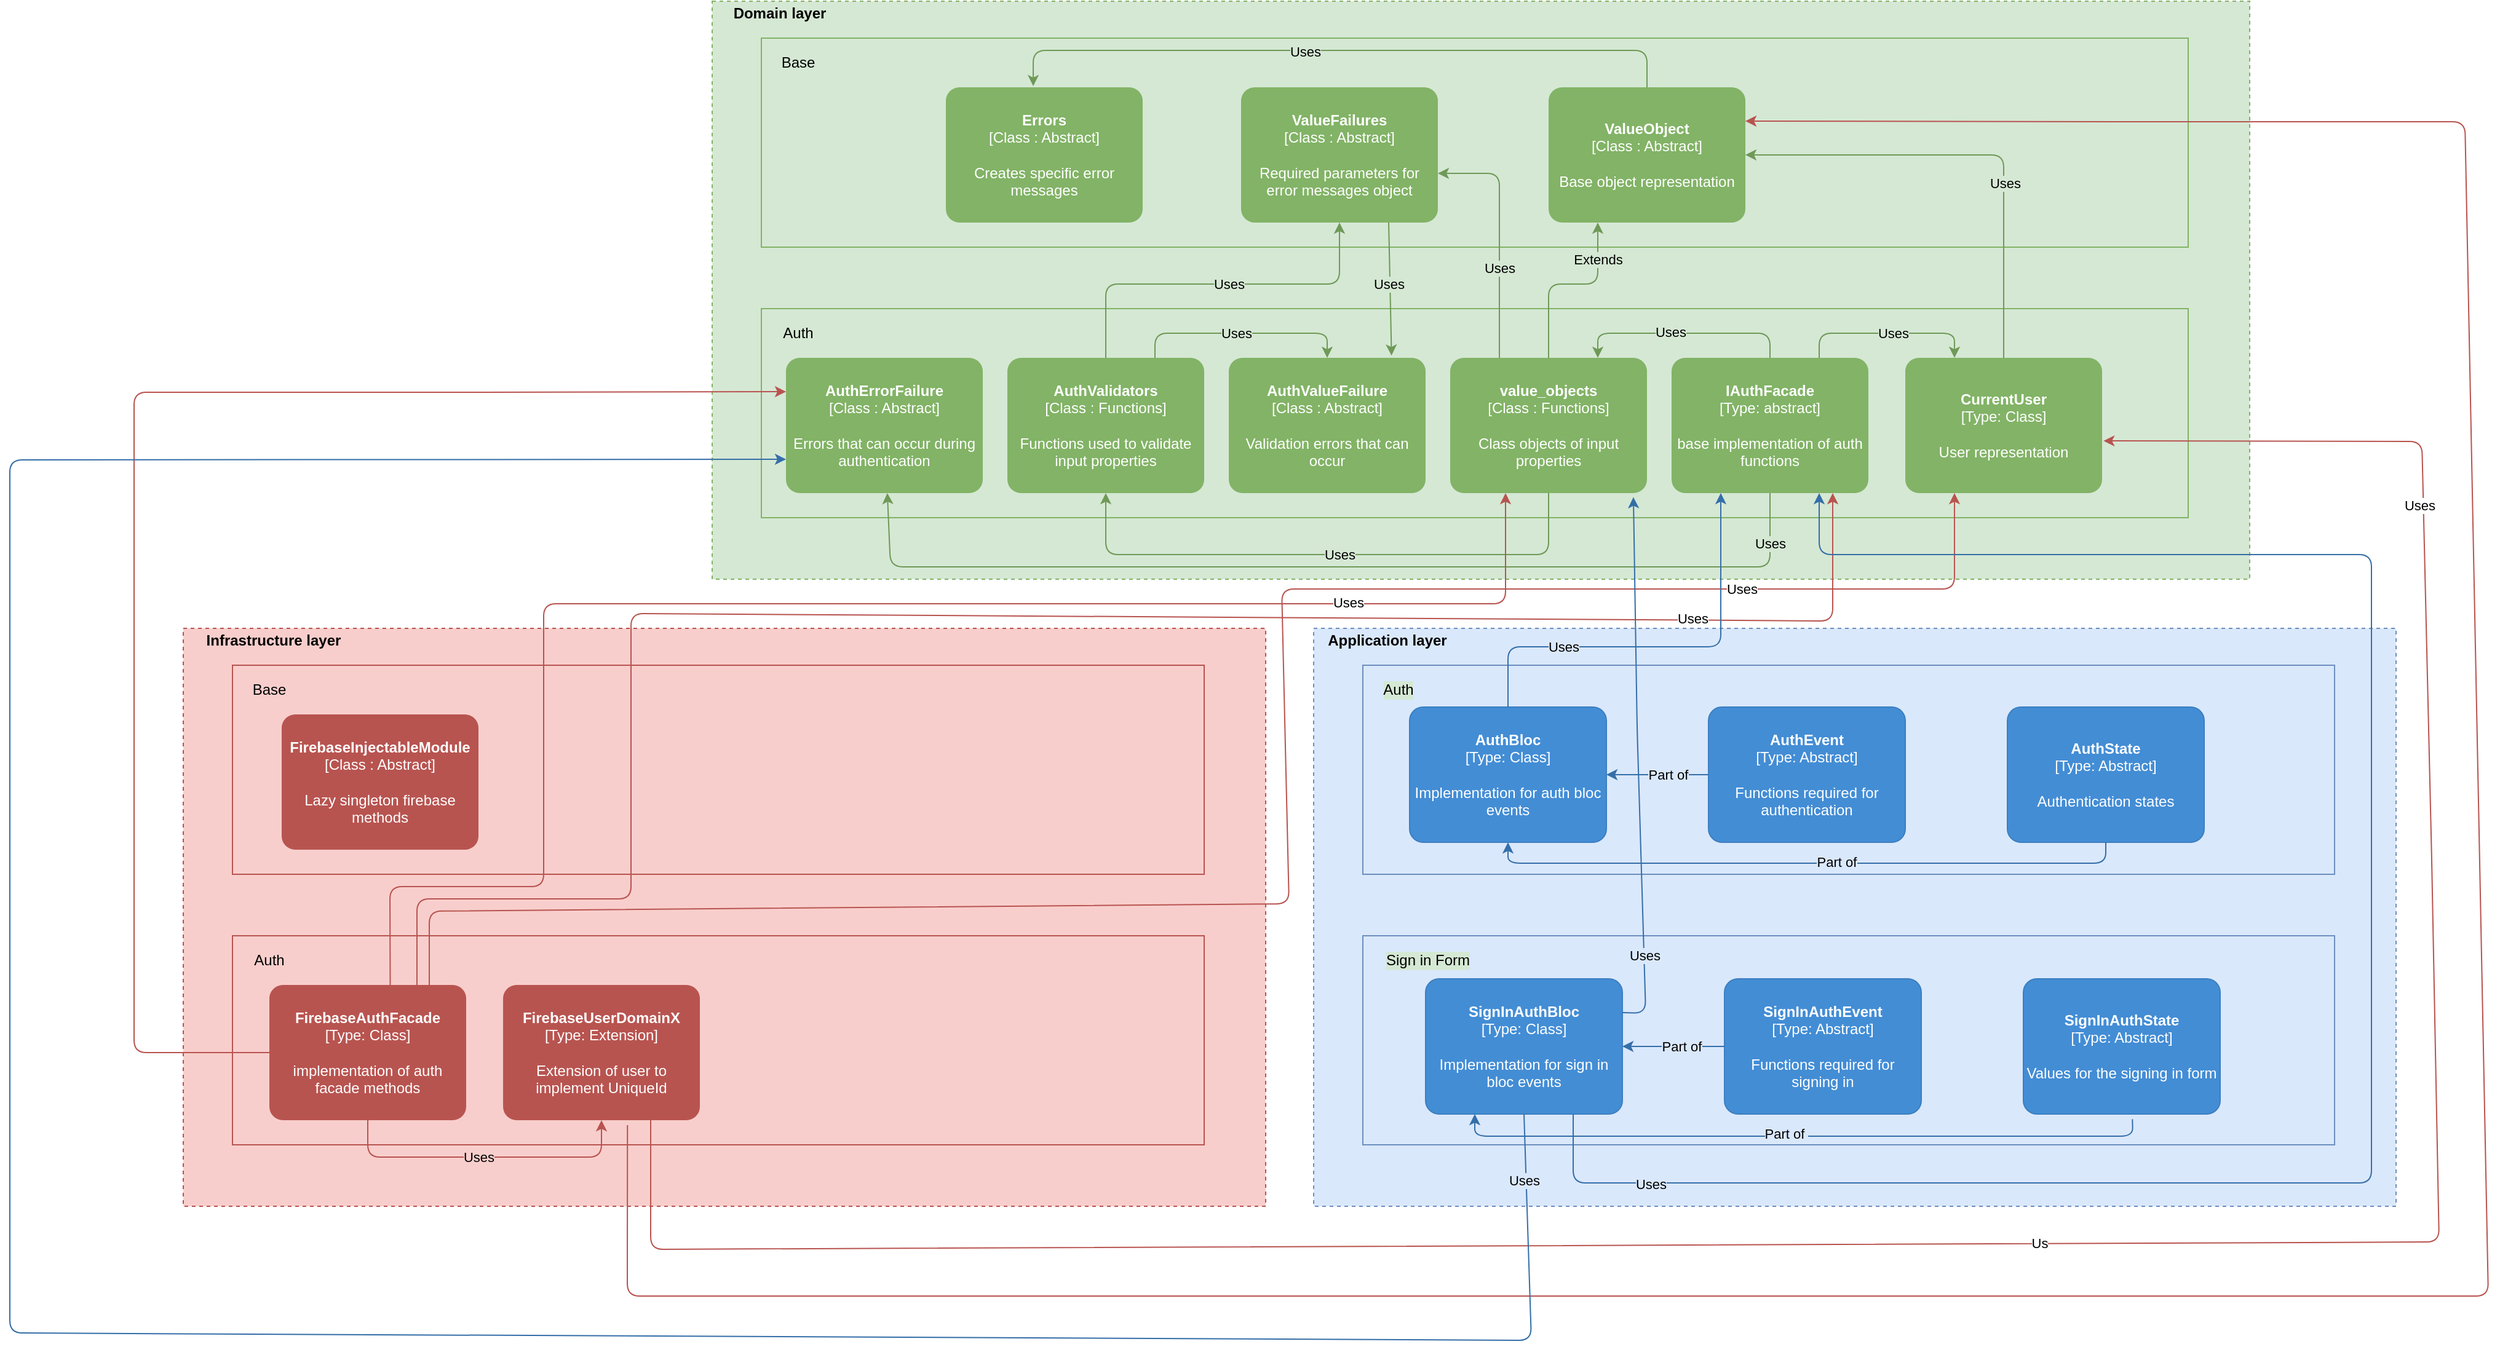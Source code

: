 <mxfile version="13.8.0" type="device"><diagram id="2dZRWaJ8sNzjqhFUEojU" name="Page-1"><mxGraphModel dx="3197" dy="1270" grid="0" gridSize="10" guides="1" tooltips="1" connect="1" arrows="1" fold="1" page="1" pageScale="1" pageWidth="827" pageHeight="1169" math="0" shadow="0"><root><mxCell id="0"/><mxCell id="1" parent="0"/><mxCell id="zpcVUZXP3-alDeoVaAOR-88" value="" style="rounded=0;whiteSpace=wrap;html=1;fillColor=#dae8fc;strokeColor=#6c8ebf;dashed=1;" vertex="1" parent="1"><mxGeometry x="399" y="520" width="880" height="470" as="geometry"/></mxCell><mxCell id="zpcVUZXP3-alDeoVaAOR-89" value="" style="rounded=0;whiteSpace=wrap;html=1;fillColor=#dae8fc;strokeColor=#6c8ebf;" vertex="1" parent="1"><mxGeometry x="439" y="550" width="790" height="170" as="geometry"/></mxCell><mxCell id="zpcVUZXP3-alDeoVaAOR-90" value="" style="rounded=0;whiteSpace=wrap;html=1;fillColor=#dae8fc;strokeColor=#6c8ebf;" vertex="1" parent="1"><mxGeometry x="439" y="770" width="790" height="170" as="geometry"/></mxCell><mxCell id="zpcVUZXP3-alDeoVaAOR-47" value="" style="rounded=0;whiteSpace=wrap;html=1;fillColor=#d5e8d4;strokeColor=#82b366;dashed=1;" vertex="1" parent="1"><mxGeometry x="-90" y="10" width="1250" height="470" as="geometry"/></mxCell><mxCell id="zpcVUZXP3-alDeoVaAOR-11" value="" style="rounded=0;whiteSpace=wrap;html=1;fillColor=#d5e8d4;strokeColor=#82b366;" vertex="1" parent="1"><mxGeometry x="-50" y="40" width="1160" height="170" as="geometry"/></mxCell><object placeholders="1" c4Name="Errors" c4Technology="Abstract" c4Description="Creates specific error messages" label="&lt;b&gt;%c4Name%&lt;/b&gt;&lt;div&gt;[%c4Type%: %c4Technology%]&lt;/div&gt;&lt;br&gt;&lt;div&gt;%c4Description%&lt;/div&gt;" c4Type="Class " id="zpcVUZXP3-alDeoVaAOR-9"><mxCell style="rounded=1;whiteSpace=wrap;html=1;labelBackgroundColor=none;fontColor=#ffffff;align=center;arcSize=10;metaEdit=1;metaData={&quot;c4Type&quot;:{&quot;editable&quot;:false}};points=[[0.25,0,0],[0.5,0,0],[0.75,0,0],[1,0.25,0],[1,0.5,0],[1,0.75,0],[0.75,1,0],[0.5,1,0],[0.25,1,0],[0,0.75,0],[0,0.5,0],[0,0.25,0]];fillColor=#82B366;strokeColor=none;" vertex="1" parent="1"><mxGeometry x="100" y="80" width="160" height="110.0" as="geometry"/></mxCell></object><mxCell id="zpcVUZXP3-alDeoVaAOR-12" value="Base" style="text;html=1;strokeColor=none;fillColor=none;align=center;verticalAlign=middle;whiteSpace=wrap;rounded=0;" vertex="1" parent="1"><mxGeometry x="-40" y="50" width="40" height="20" as="geometry"/></mxCell><object placeholders="1" c4Name="ValueFailures" c4Technology="Abstract" c4Description="Required parameters for error messages object" label="&lt;b&gt;%c4Name%&lt;/b&gt;&lt;div&gt;[%c4Type%: %c4Technology%]&lt;/div&gt;&lt;br&gt;&lt;div&gt;%c4Description%&lt;/div&gt;" c4Type="Class " id="zpcVUZXP3-alDeoVaAOR-13"><mxCell style="rounded=1;whiteSpace=wrap;html=1;labelBackgroundColor=none;fontColor=#ffffff;align=center;arcSize=10;metaEdit=1;metaData={&quot;c4Type&quot;:{&quot;editable&quot;:false}};points=[[0.25,0,0],[0.5,0,0],[0.75,0,0],[1,0.25,0],[1,0.5,0],[1,0.75,0],[0.75,1,0],[0.5,1,0],[0.25,1,0],[0,0.75,0],[0,0.5,0],[0,0.25,0]];strokeColor=none;fillColor=#82B366;" vertex="1" parent="1"><mxGeometry x="340" y="80" width="160" height="110.0" as="geometry"/></mxCell></object><object placeholders="1" c4Name="ValueObject" c4Technology="Abstract" c4Description="Base object representation" label="&lt;b&gt;%c4Name%&lt;/b&gt;&lt;div&gt;[%c4Type%: %c4Technology%]&lt;/div&gt;&lt;br&gt;&lt;div&gt;%c4Description%&lt;/div&gt;" c4Type="Class " id="zpcVUZXP3-alDeoVaAOR-15"><mxCell style="rounded=1;whiteSpace=wrap;html=1;labelBackgroundColor=none;fontColor=#ffffff;align=center;arcSize=10;metaEdit=1;metaData={&quot;c4Type&quot;:{&quot;editable&quot;:false}};points=[[0.25,0,0],[0.5,0,0],[0.75,0,0],[1,0.25,0],[1,0.5,0],[1,0.75,0],[0.75,1,0],[0.5,1,0],[0.25,1,0],[0,0.75,0],[0,0.5,0],[0,0.25,0]];strokeColor=none;fillColor=#82B366;" vertex="1" parent="1"><mxGeometry x="590" y="80" width="160" height="110.0" as="geometry"/></mxCell></object><mxCell id="zpcVUZXP3-alDeoVaAOR-18" value="" style="rounded=0;whiteSpace=wrap;html=1;fillColor=#d5e8d4;strokeColor=#82b366;" vertex="1" parent="1"><mxGeometry x="-50" y="260" width="1160" height="170" as="geometry"/></mxCell><mxCell id="zpcVUZXP3-alDeoVaAOR-19" value="Auth" style="text;html=1;strokeColor=none;fillColor=none;align=center;verticalAlign=middle;whiteSpace=wrap;rounded=0;" vertex="1" parent="1"><mxGeometry x="-40" y="270" width="40" height="20" as="geometry"/></mxCell><object placeholders="1" c4Name="AuthErrorFailure" c4Technology="Abstract" c4Description="Errors that can occur during authentication" label="&lt;b&gt;%c4Name%&lt;/b&gt;&lt;div&gt;[%c4Type%: %c4Technology%]&lt;/div&gt;&lt;br&gt;&lt;div&gt;%c4Description%&lt;/div&gt;" c4Type="Class " id="zpcVUZXP3-alDeoVaAOR-20"><mxCell style="rounded=1;whiteSpace=wrap;html=1;labelBackgroundColor=none;fontColor=#ffffff;align=center;arcSize=10;metaEdit=1;metaData={&quot;c4Type&quot;:{&quot;editable&quot;:false}};points=[[0.25,0,0],[0.5,0,0],[0.75,0,0],[1,0.25,0],[1,0.5,0],[1,0.75,0],[0.75,1,0],[0.5,1,0],[0.25,1,0],[0,0.75,0],[0,0.5,0],[0,0.25,0]];strokeColor=none;fillColor=#82B366;" vertex="1" parent="1"><mxGeometry x="-30" y="300" width="160" height="110.0" as="geometry"/></mxCell></object><object placeholders="1" c4Name="AuthValidators" c4Technology="Functions" c4Description="Functions used to validate input properties" label="&lt;b&gt;%c4Name%&lt;/b&gt;&lt;div&gt;[%c4Type%: %c4Technology%]&lt;/div&gt;&lt;br&gt;&lt;div&gt;%c4Description%&lt;/div&gt;" c4Type="Class " id="zpcVUZXP3-alDeoVaAOR-21"><mxCell style="rounded=1;whiteSpace=wrap;html=1;labelBackgroundColor=none;fontColor=#ffffff;align=center;arcSize=10;metaEdit=1;metaData={&quot;c4Type&quot;:{&quot;editable&quot;:false}};points=[[0.25,0,0],[0.5,0,0],[0.75,0,0],[1,0.25,0],[1,0.5,0],[1,0.75,0],[0.75,1,0],[0.5,1,0],[0.25,1,0],[0,0.75,0],[0,0.5,0],[0,0.25,0]];strokeColor=none;fillColor=#82B366;" vertex="1" parent="1"><mxGeometry x="150" y="300" width="160" height="110.0" as="geometry"/></mxCell></object><object placeholders="1" c4Name="AuthValueFailure" c4Technology="Abstract" c4Description="Validation errors that can occur" label="&lt;b&gt;%c4Name%&lt;/b&gt;&lt;div&gt;[%c4Type%: %c4Technology%]&lt;/div&gt;&lt;br&gt;&lt;div&gt;%c4Description%&lt;/div&gt;" c4Type="Class " id="zpcVUZXP3-alDeoVaAOR-22"><mxCell style="rounded=1;whiteSpace=wrap;html=1;labelBackgroundColor=none;fontColor=#ffffff;align=center;arcSize=10;metaEdit=1;metaData={&quot;c4Type&quot;:{&quot;editable&quot;:false}};points=[[0.25,0,0],[0.5,0,0],[0.75,0,0],[1,0.25,0],[1,0.5,0],[1,0.75,0],[0.75,1,0],[0.5,1,0],[0.25,1,0],[0,0.75,0],[0,0.5,0],[0,0.25,0]];strokeColor=none;fillColor=#82B366;" vertex="1" parent="1"><mxGeometry x="330" y="300" width="160" height="110.0" as="geometry"/></mxCell></object><object placeholders="1" c4Name="value_objects" c4Technology="Functions" c4Description="Class objects of input properties" label="&lt;b&gt;%c4Name%&lt;/b&gt;&lt;div&gt;[%c4Type%: %c4Technology%]&lt;/div&gt;&lt;br&gt;&lt;div&gt;%c4Description%&lt;/div&gt;" c4Type="Class " id="zpcVUZXP3-alDeoVaAOR-23"><mxCell style="rounded=1;whiteSpace=wrap;html=1;labelBackgroundColor=none;fontColor=#ffffff;align=center;arcSize=10;metaEdit=1;metaData={&quot;c4Type&quot;:{&quot;editable&quot;:false}};points=[[0.25,0,0],[0.5,0,0],[0.75,0,0],[1,0.25,0],[1,0.5,0],[1,0.75,0],[0.75,1,0],[0.5,1,0],[0.25,1,0],[0,0.75,0],[0,0.5,0],[0,0.25,0]];strokeColor=none;fillColor=#82B366;" vertex="1" parent="1"><mxGeometry x="510" y="300" width="160" height="110.0" as="geometry"/></mxCell></object><mxCell id="zpcVUZXP3-alDeoVaAOR-24" value="" style="endArrow=classic;html=1;exitX=0.5;exitY=1;exitDx=0;exitDy=0;exitPerimeter=0;entryX=0.5;entryY=1;entryDx=0;entryDy=0;entryPerimeter=0;fillColor=#d5e8d4;strokeColor=#6F9957;" edge="1" parent="1" source="zpcVUZXP3-alDeoVaAOR-23" target="zpcVUZXP3-alDeoVaAOR-21"><mxGeometry width="50" height="50" relative="1" as="geometry"><mxPoint x="390" y="420" as="sourcePoint"/><mxPoint x="440" y="370" as="targetPoint"/><Array as="points"><mxPoint x="590" y="460"/><mxPoint x="230" y="460"/></Array></mxGeometry></mxCell><mxCell id="zpcVUZXP3-alDeoVaAOR-25" value="Uses" style="edgeLabel;html=1;align=center;verticalAlign=middle;resizable=0;points=[];labelBackgroundColor=#D5E8D4;" vertex="1" connectable="0" parent="zpcVUZXP3-alDeoVaAOR-24"><mxGeometry x="-0.113" y="2" relative="1" as="geometry"><mxPoint x="-16" y="-2" as="offset"/></mxGeometry></mxCell><mxCell id="zpcVUZXP3-alDeoVaAOR-26" value="" style="endArrow=classic;html=1;entryX=0.25;entryY=1;entryDx=0;entryDy=0;entryPerimeter=0;exitX=0.5;exitY=0;exitDx=0;exitDy=0;exitPerimeter=0;strokeColor=#6F9957;" edge="1" parent="1" source="zpcVUZXP3-alDeoVaAOR-23" target="zpcVUZXP3-alDeoVaAOR-15"><mxGeometry width="50" height="50" relative="1" as="geometry"><mxPoint x="390" y="420" as="sourcePoint"/><mxPoint x="440" y="370" as="targetPoint"/><Array as="points"><mxPoint x="590" y="240"/><mxPoint x="630" y="240"/></Array></mxGeometry></mxCell><mxCell id="zpcVUZXP3-alDeoVaAOR-27" value="Extends" style="edgeLabel;html=1;align=center;verticalAlign=middle;resizable=0;points=[];labelBackgroundColor=#D5E8D4;" vertex="1" connectable="0" parent="zpcVUZXP3-alDeoVaAOR-26"><mxGeometry x="-0.398" y="1" relative="1" as="geometry"><mxPoint x="41" y="-35.17" as="offset"/></mxGeometry></mxCell><mxCell id="zpcVUZXP3-alDeoVaAOR-28" value="" style="endArrow=classic;html=1;exitX=0.25;exitY=0;exitDx=0;exitDy=0;exitPerimeter=0;fillColor=#d5e8d4;strokeColor=#6F9957;" edge="1" parent="1" source="zpcVUZXP3-alDeoVaAOR-23"><mxGeometry width="50" height="50" relative="1" as="geometry"><mxPoint x="390" y="420" as="sourcePoint"/><mxPoint x="500" y="150" as="targetPoint"/><Array as="points"><mxPoint x="550" y="150"/></Array></mxGeometry></mxCell><mxCell id="zpcVUZXP3-alDeoVaAOR-29" value="Uses" style="edgeLabel;html=1;align=center;verticalAlign=middle;resizable=0;points=[];labelBackgroundColor=#D5E8D4;" vertex="1" connectable="0" parent="zpcVUZXP3-alDeoVaAOR-28"><mxGeometry x="-0.176" y="-2" relative="1" as="geometry"><mxPoint x="-2" y="9.42" as="offset"/></mxGeometry></mxCell><mxCell id="zpcVUZXP3-alDeoVaAOR-30" value="" style="endArrow=classic;html=1;exitX=0.5;exitY=0;exitDx=0;exitDy=0;exitPerimeter=0;fillColor=#d5e8d4;strokeColor=#6F9957;" edge="1" parent="1" source="zpcVUZXP3-alDeoVaAOR-21"><mxGeometry width="50" height="50" relative="1" as="geometry"><mxPoint x="390" y="420" as="sourcePoint"/><mxPoint x="420" y="190" as="targetPoint"/><Array as="points"><mxPoint x="230" y="240"/><mxPoint x="420" y="240"/></Array></mxGeometry></mxCell><mxCell id="zpcVUZXP3-alDeoVaAOR-31" value="Uses" style="edgeLabel;html=1;align=center;verticalAlign=middle;resizable=0;points=[];labelBackgroundColor=#D5E8D4;" vertex="1" connectable="0" parent="zpcVUZXP3-alDeoVaAOR-30"><mxGeometry x="-0.2" y="-1" relative="1" as="geometry"><mxPoint x="40" y="-1.0" as="offset"/></mxGeometry></mxCell><mxCell id="zpcVUZXP3-alDeoVaAOR-34" value="" style="endArrow=classic;html=1;exitX=0.75;exitY=0;exitDx=0;exitDy=0;exitPerimeter=0;entryX=0.5;entryY=0;entryDx=0;entryDy=0;entryPerimeter=0;fillColor=#d5e8d4;strokeColor=#6F9957;" edge="1" parent="1" source="zpcVUZXP3-alDeoVaAOR-21" target="zpcVUZXP3-alDeoVaAOR-22"><mxGeometry width="50" height="50" relative="1" as="geometry"><mxPoint x="320" y="310" as="sourcePoint"/><mxPoint x="430" y="200" as="targetPoint"/><Array as="points"><mxPoint x="270" y="280"/><mxPoint x="410" y="280"/></Array></mxGeometry></mxCell><mxCell id="zpcVUZXP3-alDeoVaAOR-35" value="Uses" style="edgeLabel;html=1;align=center;verticalAlign=middle;resizable=0;points=[];labelBackgroundColor=#D5E8D4;" vertex="1" connectable="0" parent="zpcVUZXP3-alDeoVaAOR-34"><mxGeometry x="-0.2" y="-1" relative="1" as="geometry"><mxPoint x="14" y="-1.0" as="offset"/></mxGeometry></mxCell><mxCell id="zpcVUZXP3-alDeoVaAOR-36" value="" style="endArrow=classic;html=1;entryX=0.827;entryY=-0.017;entryDx=0;entryDy=0;entryPerimeter=0;fillColor=#d5e8d4;strokeColor=#6F9957;" edge="1" parent="1" target="zpcVUZXP3-alDeoVaAOR-22"><mxGeometry width="50" height="50" relative="1" as="geometry"><mxPoint x="460" y="190" as="sourcePoint"/><mxPoint x="190" y="530" as="targetPoint"/></mxGeometry></mxCell><mxCell id="zpcVUZXP3-alDeoVaAOR-37" value="Uses" style="edgeLabel;html=1;align=center;verticalAlign=middle;resizable=0;points=[];labelBackgroundColor=#D5E8D4;" vertex="1" connectable="0" parent="zpcVUZXP3-alDeoVaAOR-36"><mxGeometry x="-0.176" y="-2" relative="1" as="geometry"><mxPoint x="1.04" y="5.14" as="offset"/></mxGeometry></mxCell><mxCell id="zpcVUZXP3-alDeoVaAOR-38" value="" style="endArrow=classic;html=1;exitX=0.5;exitY=0;exitDx=0;exitDy=0;exitPerimeter=0;entryX=0.444;entryY=-0.009;entryDx=0;entryDy=0;entryPerimeter=0;fillColor=#d5e8d4;strokeColor=#6F9957;" edge="1" parent="1" source="zpcVUZXP3-alDeoVaAOR-15" target="zpcVUZXP3-alDeoVaAOR-9"><mxGeometry width="50" height="50" relative="1" as="geometry"><mxPoint x="510" y="70" as="sourcePoint"/><mxPoint x="560" y="20" as="targetPoint"/><Array as="points"><mxPoint x="670" y="50"/><mxPoint x="171" y="50"/></Array></mxGeometry></mxCell><mxCell id="zpcVUZXP3-alDeoVaAOR-39" value="Uses" style="edgeLabel;html=1;align=center;verticalAlign=middle;resizable=0;points=[];labelBackgroundColor=#D5E8D4;" vertex="1" connectable="0" parent="zpcVUZXP3-alDeoVaAOR-38"><mxGeometry x="0.104" y="1" relative="1" as="geometry"><mxPoint as="offset"/></mxGeometry></mxCell><mxCell id="zpcVUZXP3-alDeoVaAOR-48" value="&lt;b&gt;Domain layer&lt;/b&gt;" style="text;html=1;strokeColor=none;fillColor=none;align=center;verticalAlign=middle;whiteSpace=wrap;rounded=0;" vertex="1" parent="1"><mxGeometry x="-90" y="10" width="110" height="20" as="geometry"/></mxCell><mxCell id="zpcVUZXP3-alDeoVaAOR-52" value="" style="rounded=0;whiteSpace=wrap;html=1;fillColor=#f8cecc;strokeColor=#b85450;dashed=1;" vertex="1" parent="1"><mxGeometry x="-520" y="520" width="880" height="470" as="geometry"/></mxCell><mxCell id="zpcVUZXP3-alDeoVaAOR-53" value="" style="rounded=0;whiteSpace=wrap;html=1;fillColor=#f8cecc;strokeColor=#b85450;" vertex="1" parent="1"><mxGeometry x="-480" y="550" width="790" height="170" as="geometry"/></mxCell><mxCell id="zpcVUZXP3-alDeoVaAOR-54" value="" style="rounded=0;whiteSpace=wrap;html=1;fillColor=#f8cecc;strokeColor=#b85450;" vertex="1" parent="1"><mxGeometry x="-480" y="770" width="790" height="170" as="geometry"/></mxCell><mxCell id="zpcVUZXP3-alDeoVaAOR-56" value="&lt;b&gt;Infrastructure layer&lt;/b&gt;" style="text;html=1;strokeColor=none;fillColor=none;align=center;verticalAlign=middle;whiteSpace=wrap;rounded=0;" vertex="1" parent="1"><mxGeometry x="-523" y="520" width="153" height="20" as="geometry"/></mxCell><mxCell id="zpcVUZXP3-alDeoVaAOR-57" value="Base" style="text;html=1;strokeColor=none;fillColor=none;align=center;verticalAlign=middle;whiteSpace=wrap;rounded=0;" vertex="1" parent="1"><mxGeometry x="-470" y="560" width="40" height="20" as="geometry"/></mxCell><mxCell id="zpcVUZXP3-alDeoVaAOR-58" value="Auth" style="text;html=1;strokeColor=none;fillColor=none;align=center;verticalAlign=middle;whiteSpace=wrap;rounded=0;" vertex="1" parent="1"><mxGeometry x="-470" y="780" width="40" height="20" as="geometry"/></mxCell><object placeholders="1" c4Name="FirebaseInjectableModule" c4Technology="Abstract" c4Description="Lazy singleton firebase methods " label="&lt;b&gt;%c4Name%&lt;/b&gt;&lt;div&gt;[%c4Type%: %c4Technology%]&lt;/div&gt;&lt;br&gt;&lt;div&gt;%c4Description%&lt;/div&gt;" c4Type="Class " id="zpcVUZXP3-alDeoVaAOR-59"><mxCell style="rounded=1;whiteSpace=wrap;html=1;labelBackgroundColor=none;fontColor=#ffffff;align=center;arcSize=10;metaEdit=1;metaData={&quot;c4Type&quot;:{&quot;editable&quot;:false}};points=[[0.25,0,0],[0.5,0,0],[0.75,0,0],[1,0.25,0],[1,0.5,0],[1,0.75,0],[0.75,1,0],[0.5,1,0],[0.25,1,0],[0,0.75,0],[0,0.5,0],[0,0.25,0]];strokeColor=none;fillColor=#B85450;" vertex="1" parent="1"><mxGeometry x="-440" y="590" width="160" height="110.0" as="geometry"/></mxCell></object><object placeholders="1" c4Name="FirebaseAuthFacade" c4Technology="Class" c4Description="implementation of auth facade methods" label="&lt;b&gt;%c4Name%&lt;/b&gt;&lt;div&gt;[%c4Type%: %c4Technology%]&lt;/div&gt;&lt;br&gt;&lt;div&gt;%c4Description%&lt;/div&gt;" c4Type="Type" id="zpcVUZXP3-alDeoVaAOR-60"><mxCell style="rounded=1;whiteSpace=wrap;html=1;labelBackgroundColor=none;fontColor=#ffffff;align=center;arcSize=10;metaEdit=1;metaData={&quot;c4Type&quot;:{&quot;editable&quot;:false}};points=[[0.25,0,0],[0.5,0,0],[0.75,0,0],[1,0.25,0],[1,0.5,0],[1,0.75,0],[0.75,1,0],[0.5,1,0],[0.25,1,0],[0,0.75,0],[0,0.5,0],[0,0.25,0]];strokeColor=none;fillColor=#B85450;" vertex="1" parent="1"><mxGeometry x="-450" y="810" width="160" height="110.0" as="geometry"/></mxCell></object><object placeholders="1" c4Name="IAuthFacade" c4Technology="abstract" c4Description="base implementation of auth functions" label="&lt;b&gt;%c4Name%&lt;/b&gt;&lt;div&gt;[%c4Type%: %c4Technology%]&lt;/div&gt;&lt;br&gt;&lt;div&gt;%c4Description%&lt;/div&gt;" c4Type="Type" id="zpcVUZXP3-alDeoVaAOR-62"><mxCell style="rounded=1;whiteSpace=wrap;html=1;labelBackgroundColor=none;fontColor=#ffffff;align=center;arcSize=10;metaEdit=1;metaData={&quot;c4Type&quot;:{&quot;editable&quot;:false}};points=[[0.25,0,0],[0.5,0,0],[0.75,0,0],[1,0.25,0],[1,0.5,0],[1,0.75,0],[0.75,1,0],[0.5,1,0],[0.25,1,0],[0,0.75,0],[0,0.5,0],[0,0.25,0]];strokeColor=none;fillColor=#82B366;" vertex="1" parent="1"><mxGeometry x="690" y="300" width="160" height="110.0" as="geometry"/></mxCell></object><object placeholders="1" c4Name="CurrentUser" c4Technology="Class" c4Description="User representation" label="&lt;b&gt;%c4Name%&lt;/b&gt;&lt;div&gt;[%c4Type%: %c4Technology%]&lt;/div&gt;&lt;br&gt;&lt;div&gt;%c4Description%&lt;/div&gt;" c4Type="Type" id="zpcVUZXP3-alDeoVaAOR-63"><mxCell style="rounded=1;whiteSpace=wrap;html=1;labelBackgroundColor=none;fontColor=#ffffff;align=center;arcSize=10;metaEdit=1;metaData={&quot;c4Type&quot;:{&quot;editable&quot;:false}};points=[[0.25,0,0],[0.5,0,0],[0.75,0,0],[1,0.25,0],[1,0.5,0],[1,0.75,0],[0.75,1,0],[0.5,1,0],[0.25,1,0],[0,0.75,0],[0,0.5,0],[0,0.25,0]];strokeColor=none;fillColor=#82B366;" vertex="1" parent="1"><mxGeometry x="880" y="300" width="160" height="110.0" as="geometry"/></mxCell></object><mxCell id="zpcVUZXP3-alDeoVaAOR-64" value="" style="endArrow=classic;html=1;exitX=0.5;exitY=1;exitDx=0;exitDy=0;exitPerimeter=0;fillColor=#d5e8d4;strokeColor=#6F9957;" edge="1" parent="1" source="zpcVUZXP3-alDeoVaAOR-62" target="zpcVUZXP3-alDeoVaAOR-20"><mxGeometry width="50" height="50" relative="1" as="geometry"><mxPoint x="640" y="380" as="sourcePoint"/><mxPoint x="690" y="330" as="targetPoint"/><Array as="points"><mxPoint x="770" y="470"/><mxPoint x="180" y="470"/><mxPoint x="55" y="470"/></Array></mxGeometry></mxCell><mxCell id="zpcVUZXP3-alDeoVaAOR-65" value="Uses" style="edgeLabel;html=1;align=center;verticalAlign=middle;resizable=0;points=[];labelBackgroundColor=#D5E8D4;" vertex="1" connectable="0" parent="zpcVUZXP3-alDeoVaAOR-64"><mxGeometry x="-0.876" y="-2" relative="1" as="geometry"><mxPoint x="2" y="-11.72" as="offset"/></mxGeometry></mxCell><mxCell id="zpcVUZXP3-alDeoVaAOR-66" value="" style="endArrow=classic;html=1;exitX=0.5;exitY=0;exitDx=0;exitDy=0;exitPerimeter=0;entryX=0.75;entryY=0;entryDx=0;entryDy=0;entryPerimeter=0;fillColor=#d5e8d4;strokeColor=#6F9957;" edge="1" parent="1" source="zpcVUZXP3-alDeoVaAOR-62" target="zpcVUZXP3-alDeoVaAOR-23"><mxGeometry width="50" height="50" relative="1" as="geometry"><mxPoint x="750" y="310" as="sourcePoint"/><mxPoint x="800" y="260" as="targetPoint"/><Array as="points"><mxPoint x="770" y="280"/><mxPoint x="630" y="280"/></Array></mxGeometry></mxCell><mxCell id="zpcVUZXP3-alDeoVaAOR-67" value="Uses" style="edgeLabel;html=1;align=center;verticalAlign=middle;resizable=0;points=[];labelBackgroundColor=#D5E8D4;" vertex="1" connectable="0" parent="zpcVUZXP3-alDeoVaAOR-66"><mxGeometry x="0.121" y="-1" relative="1" as="geometry"><mxPoint as="offset"/></mxGeometry></mxCell><mxCell id="zpcVUZXP3-alDeoVaAOR-68" value="" style="endArrow=classic;html=1;exitX=0.75;exitY=0;exitDx=0;exitDy=0;exitPerimeter=0;entryX=0.25;entryY=0;entryDx=0;entryDy=0;entryPerimeter=0;fillColor=#d5e8d4;strokeColor=#6F9957;" edge="1" parent="1" source="zpcVUZXP3-alDeoVaAOR-62" target="zpcVUZXP3-alDeoVaAOR-63"><mxGeometry width="50" height="50" relative="1" as="geometry"><mxPoint x="690" y="260" as="sourcePoint"/><mxPoint x="740" y="210" as="targetPoint"/><Array as="points"><mxPoint x="810" y="280"/><mxPoint x="920" y="280"/></Array></mxGeometry></mxCell><mxCell id="zpcVUZXP3-alDeoVaAOR-69" value="Uses" style="edgeLabel;html=1;align=center;verticalAlign=middle;resizable=0;points=[];labelBackgroundColor=#D5E8D4;" vertex="1" connectable="0" parent="zpcVUZXP3-alDeoVaAOR-68"><mxGeometry x="-0.16" y="-2" relative="1" as="geometry"><mxPoint x="16.67" y="-2" as="offset"/></mxGeometry></mxCell><mxCell id="zpcVUZXP3-alDeoVaAOR-70" value="" style="endArrow=classic;html=1;exitX=0.5;exitY=0;exitDx=0;exitDy=0;exitPerimeter=0;entryX=1;entryY=0.5;entryDx=0;entryDy=0;entryPerimeter=0;fillColor=#d5e8d4;strokeColor=#6F9957;" edge="1" parent="1" source="zpcVUZXP3-alDeoVaAOR-63" target="zpcVUZXP3-alDeoVaAOR-15"><mxGeometry width="50" height="50" relative="1" as="geometry"><mxPoint x="590" y="520" as="sourcePoint"/><mxPoint x="640" y="470" as="targetPoint"/><Array as="points"><mxPoint x="960" y="135"/></Array></mxGeometry></mxCell><mxCell id="zpcVUZXP3-alDeoVaAOR-71" value="Uses" style="edgeLabel;html=1;align=center;verticalAlign=middle;resizable=0;points=[];labelBackgroundColor=#D5E8D4;" vertex="1" connectable="0" parent="zpcVUZXP3-alDeoVaAOR-70"><mxGeometry x="-0.24" y="-1" relative="1" as="geometry"><mxPoint as="offset"/></mxGeometry></mxCell><object placeholders="1" c4Name="FirebaseUserDomainX" c4Technology="Extension" c4Description="Extension of user to implement UniqueId" label="&lt;b&gt;%c4Name%&lt;/b&gt;&lt;div&gt;[%c4Type%: %c4Technology%]&lt;/div&gt;&lt;br&gt;&lt;div&gt;%c4Description%&lt;/div&gt;" c4Type="Type" id="zpcVUZXP3-alDeoVaAOR-73"><mxCell style="rounded=1;whiteSpace=wrap;html=1;labelBackgroundColor=none;fontColor=#ffffff;align=center;arcSize=10;metaEdit=1;metaData={&quot;c4Type&quot;:{&quot;editable&quot;:false}};points=[[0.25,0,0],[0.5,0,0],[0.75,0,0],[1,0.25,0],[1,0.5,0],[1,0.75,0],[0.75,1,0],[0.5,1,0],[0.25,1,0],[0,0.75,0],[0,0.5,0],[0,0.25,0]];strokeColor=none;fillColor=#B85450;" vertex="1" parent="1"><mxGeometry x="-260" y="810" width="160" height="110.0" as="geometry"/></mxCell></object><mxCell id="zpcVUZXP3-alDeoVaAOR-75" value="Us" style="endArrow=classic;html=1;exitX=0.75;exitY=1;exitDx=0;exitDy=0;exitPerimeter=0;entryX=1.007;entryY=0.614;entryDx=0;entryDy=0;entryPerimeter=0;fillColor=#f8cecc;strokeColor=#b85450;" edge="1" parent="1" source="zpcVUZXP3-alDeoVaAOR-73" target="zpcVUZXP3-alDeoVaAOR-63"><mxGeometry width="50" height="50" relative="1" as="geometry"><mxPoint x="-130" y="650" as="sourcePoint"/><mxPoint x="-80" y="600" as="targetPoint"/><Array as="points"><mxPoint x="-140" y="1025"/><mxPoint x="1314" y="1019"/><mxPoint x="1308" y="709"/><mxPoint x="1300" y="368"/></Array></mxGeometry></mxCell><mxCell id="zpcVUZXP3-alDeoVaAOR-85" value="Uses" style="edgeLabel;html=1;align=center;verticalAlign=middle;resizable=0;points=[];" vertex="1" connectable="0" parent="zpcVUZXP3-alDeoVaAOR-75"><mxGeometry x="0.748" y="3" relative="1" as="geometry"><mxPoint as="offset"/></mxGeometry></mxCell><mxCell id="zpcVUZXP3-alDeoVaAOR-77" value="" style="endArrow=classic;html=1;exitX=0.632;exitY=1.036;exitDx=0;exitDy=0;exitPerimeter=0;entryX=1;entryY=0.25;entryDx=0;entryDy=0;entryPerimeter=0;fillColor=#f8cecc;strokeColor=#b85450;" edge="1" parent="1" source="zpcVUZXP3-alDeoVaAOR-73" target="zpcVUZXP3-alDeoVaAOR-15"><mxGeometry width="50" height="50" relative="1" as="geometry"><mxPoint x="890" y="680" as="sourcePoint"/><mxPoint x="940" y="630" as="targetPoint"/><Array as="points"><mxPoint x="-159" y="1063"/><mxPoint x="1354" y="1063"/><mxPoint x="1335" y="108"/><mxPoint x="1064" y="108"/></Array></mxGeometry></mxCell><mxCell id="zpcVUZXP3-alDeoVaAOR-78" value="" style="endArrow=classic;html=1;exitX=0;exitY=0.5;exitDx=0;exitDy=0;exitPerimeter=0;entryX=0;entryY=0.25;entryDx=0;entryDy=0;entryPerimeter=0;fillColor=#f8cecc;strokeColor=#b85450;" edge="1" parent="1" source="zpcVUZXP3-alDeoVaAOR-60" target="zpcVUZXP3-alDeoVaAOR-20"><mxGeometry width="50" height="50" relative="1" as="geometry"><mxPoint x="360" y="560" as="sourcePoint"/><mxPoint x="410" y="510" as="targetPoint"/><Array as="points"><mxPoint x="-560" y="865"/><mxPoint x="-560" y="328"/><mxPoint x="-285" y="328"/></Array></mxGeometry></mxCell><mxCell id="zpcVUZXP3-alDeoVaAOR-79" value="" style="endArrow=classic;html=1;exitX=0.75;exitY=0;exitDx=0;exitDy=0;exitPerimeter=0;fillColor=#f8cecc;strokeColor=#b85450;" edge="1" parent="1" source="zpcVUZXP3-alDeoVaAOR-60"><mxGeometry width="50" height="50" relative="1" as="geometry"><mxPoint x="130" y="470" as="sourcePoint"/><mxPoint x="821" y="410" as="targetPoint"/><Array as="points"><mxPoint x="-330" y="740"/><mxPoint x="-156" y="740"/><mxPoint x="-156" y="508"/><mxPoint x="821" y="514"/></Array></mxGeometry></mxCell><mxCell id="zpcVUZXP3-alDeoVaAOR-83" value="Uses" style="edgeLabel;html=1;align=center;verticalAlign=middle;resizable=0;points=[];" vertex="1" connectable="0" parent="zpcVUZXP3-alDeoVaAOR-79"><mxGeometry x="0.735" y="-8" relative="1" as="geometry"><mxPoint x="-11.77" y="-9.37" as="offset"/></mxGeometry></mxCell><mxCell id="zpcVUZXP3-alDeoVaAOR-80" value="" style="endArrow=classic;html=1;fillColor=#f8cecc;strokeColor=#b85450;entryX=0.25;entryY=1;entryDx=0;entryDy=0;entryPerimeter=0;" edge="1" parent="1" target="zpcVUZXP3-alDeoVaAOR-63"><mxGeometry width="50" height="50" relative="1" as="geometry"><mxPoint x="-320" y="810" as="sourcePoint"/><mxPoint x="831" y="420" as="targetPoint"/><Array as="points"><mxPoint x="-320" y="750"/><mxPoint x="379" y="744"/><mxPoint x="373" y="488"/><mxPoint x="920" y="488"/></Array></mxGeometry></mxCell><mxCell id="zpcVUZXP3-alDeoVaAOR-84" value="Uses" style="edgeLabel;html=1;align=center;verticalAlign=middle;resizable=0;points=[];" vertex="1" connectable="0" parent="zpcVUZXP3-alDeoVaAOR-80"><mxGeometry x="0.693" y="5" relative="1" as="geometry"><mxPoint x="0.76" y="5" as="offset"/></mxGeometry></mxCell><mxCell id="zpcVUZXP3-alDeoVaAOR-81" value="" style="endArrow=classic;html=1;exitX=0.614;exitY=0.01;exitDx=0;exitDy=0;exitPerimeter=0;fillColor=#f8cecc;strokeColor=#b85450;" edge="1" parent="1" source="zpcVUZXP3-alDeoVaAOR-60"><mxGeometry width="50" height="50" relative="1" as="geometry"><mxPoint x="290" y="540" as="sourcePoint"/><mxPoint x="555" y="410" as="targetPoint"/><Array as="points"><mxPoint x="-352" y="730"/><mxPoint x="-227" y="730"/><mxPoint x="-227" y="500"/><mxPoint x="555" y="500"/></Array></mxGeometry></mxCell><mxCell id="zpcVUZXP3-alDeoVaAOR-82" value="Uses" style="edgeLabel;html=1;align=center;verticalAlign=middle;resizable=0;points=[];" vertex="1" connectable="0" parent="zpcVUZXP3-alDeoVaAOR-81"><mxGeometry x="0.662" y="4" relative="1" as="geometry"><mxPoint x="2.6" y="3" as="offset"/></mxGeometry></mxCell><mxCell id="zpcVUZXP3-alDeoVaAOR-86" value="" style="endArrow=classic;html=1;exitX=0.5;exitY=1;exitDx=0;exitDy=0;exitPerimeter=0;entryX=0.5;entryY=1;entryDx=0;entryDy=0;entryPerimeter=0;fillColor=#f8cecc;strokeColor=#b85450;" edge="1" parent="1" source="zpcVUZXP3-alDeoVaAOR-60" target="zpcVUZXP3-alDeoVaAOR-73"><mxGeometry width="50" height="50" relative="1" as="geometry"><mxPoint x="-40" y="770" as="sourcePoint"/><mxPoint x="10" y="720" as="targetPoint"/><Array as="points"><mxPoint x="-370" y="950"/><mxPoint x="-180" y="950"/></Array></mxGeometry></mxCell><mxCell id="zpcVUZXP3-alDeoVaAOR-87" value="Uses" style="edgeLabel;html=1;align=center;verticalAlign=middle;resizable=0;points=[];labelBackgroundColor=#F8CECC;labelBorderColor=none;" vertex="1" connectable="0" parent="zpcVUZXP3-alDeoVaAOR-86"><mxGeometry x="-0.08" y="-2" relative="1" as="geometry"><mxPoint x="5" y="-2" as="offset"/></mxGeometry></mxCell><mxCell id="zpcVUZXP3-alDeoVaAOR-91" value="Auth" style="text;html=1;strokeColor=none;fillColor=none;align=center;verticalAlign=middle;whiteSpace=wrap;rounded=0;labelBackgroundColor=#D5E8D4;" vertex="1" parent="1"><mxGeometry x="448" y="560" width="40" height="20" as="geometry"/></mxCell><mxCell id="zpcVUZXP3-alDeoVaAOR-92" value="Sign in Form" style="text;html=1;strokeColor=none;fillColor=none;align=center;verticalAlign=middle;whiteSpace=wrap;rounded=0;labelBackgroundColor=#D5E8D4;" vertex="1" parent="1"><mxGeometry x="453" y="780" width="78" height="20" as="geometry"/></mxCell><object placeholders="1" c4Name="AuthBloc" c4Technology="Class" c4Description="Implementation for auth bloc events" label="&lt;b&gt;%c4Name%&lt;/b&gt;&lt;div&gt;[%c4Type%: %c4Technology%]&lt;/div&gt;&lt;br&gt;&lt;div&gt;%c4Description%&lt;/div&gt;" c4Type="Type" id="zpcVUZXP3-alDeoVaAOR-93"><mxCell style="rounded=1;whiteSpace=wrap;html=1;labelBackgroundColor=none;fillColor=#438DD5;fontColor=#ffffff;align=center;arcSize=10;strokeColor=#3C7FC0;metaEdit=1;metaData={&quot;c4Type&quot;:{&quot;editable&quot;:false}};points=[[0.25,0,0],[0.5,0,0],[0.75,0,0],[1,0.25,0],[1,0.5,0],[1,0.75,0],[0.75,1,0],[0.5,1,0],[0.25,1,0],[0,0.75,0],[0,0.5,0],[0,0.25,0]];" vertex="1" parent="1"><mxGeometry x="477" y="584" width="160" height="110.0" as="geometry"/></mxCell></object><object placeholders="1" c4Name="AuthEvent" c4Technology="Abstract" c4Description="Functions required for authentication" label="&lt;b&gt;%c4Name%&lt;/b&gt;&lt;div&gt;[%c4Type%: %c4Technology%]&lt;/div&gt;&lt;br&gt;&lt;div&gt;%c4Description%&lt;/div&gt;" c4Type="Type" id="zpcVUZXP3-alDeoVaAOR-94"><mxCell style="rounded=1;whiteSpace=wrap;html=1;labelBackgroundColor=none;fillColor=#438DD5;fontColor=#ffffff;align=center;arcSize=10;strokeColor=#3C7FC0;metaEdit=1;metaData={&quot;c4Type&quot;:{&quot;editable&quot;:false}};points=[[0.25,0,0],[0.5,0,0],[0.75,0,0],[1,0.25,0],[1,0.5,0],[1,0.75,0],[0.75,1,0],[0.5,1,0],[0.25,1,0],[0,0.75,0],[0,0.5,0],[0,0.25,0]];" vertex="1" parent="1"><mxGeometry x="720" y="584" width="160" height="110.0" as="geometry"/></mxCell></object><object placeholders="1" c4Name="AuthState" c4Technology="Abstract" c4Description="Authentication states" label="&lt;b&gt;%c4Name%&lt;/b&gt;&lt;div&gt;[%c4Type%: %c4Technology%]&lt;/div&gt;&lt;br&gt;&lt;div&gt;%c4Description%&lt;/div&gt;" c4Type="Type" id="zpcVUZXP3-alDeoVaAOR-95"><mxCell style="rounded=1;whiteSpace=wrap;html=1;labelBackgroundColor=none;fillColor=#438DD5;fontColor=#ffffff;align=center;arcSize=10;strokeColor=#3C7FC0;metaEdit=1;metaData={&quot;c4Type&quot;:{&quot;editable&quot;:false}};points=[[0.25,0,0],[0.5,0,0],[0.75,0,0],[1,0.25,0],[1,0.5,0],[1,0.75,0],[0.75,1,0],[0.5,1,0],[0.25,1,0],[0,0.75,0],[0,0.5,0],[0,0.25,0]];" vertex="1" parent="1"><mxGeometry x="963" y="584" width="160" height="110.0" as="geometry"/></mxCell></object><object placeholders="1" c4Name="SignInAuthBloc" c4Technology="Class" c4Description="Implementation for sign in bloc events" label="&lt;b&gt;%c4Name%&lt;/b&gt;&lt;div&gt;[%c4Type%: %c4Technology%]&lt;/div&gt;&lt;br&gt;&lt;div&gt;%c4Description%&lt;/div&gt;" c4Type="Type" id="zpcVUZXP3-alDeoVaAOR-96"><mxCell style="rounded=1;whiteSpace=wrap;html=1;labelBackgroundColor=none;fillColor=#438DD5;fontColor=#ffffff;align=center;arcSize=10;strokeColor=#3C7FC0;metaEdit=1;metaData={&quot;c4Type&quot;:{&quot;editable&quot;:false}};points=[[0.25,0,0],[0.5,0,0],[0.75,0,0],[1,0.25,0],[1,0.5,0],[1,0.75,0],[0.75,1,0],[0.5,1,0],[0.25,1,0],[0,0.75,0],[0,0.5,0],[0,0.25,0]];" vertex="1" parent="1"><mxGeometry x="490" y="805" width="160" height="110.0" as="geometry"/></mxCell></object><object placeholders="1" c4Name="SignInAuthEvent" c4Technology="Abstract" c4Description="Functions required for signing in" label="&lt;b&gt;%c4Name%&lt;/b&gt;&lt;div&gt;[%c4Type%: %c4Technology%]&lt;/div&gt;&lt;br&gt;&lt;div&gt;%c4Description%&lt;/div&gt;" c4Type="Type" id="zpcVUZXP3-alDeoVaAOR-97"><mxCell style="rounded=1;whiteSpace=wrap;html=1;labelBackgroundColor=none;fillColor=#438DD5;fontColor=#ffffff;align=center;arcSize=10;strokeColor=#3C7FC0;metaEdit=1;metaData={&quot;c4Type&quot;:{&quot;editable&quot;:false}};points=[[0.25,0,0],[0.5,0,0],[0.75,0,0],[1,0.25,0],[1,0.5,0],[1,0.75,0],[0.75,1,0],[0.5,1,0],[0.25,1,0],[0,0.75,0],[0,0.5,0],[0,0.25,0]];" vertex="1" parent="1"><mxGeometry x="733" y="805" width="160" height="110.0" as="geometry"/></mxCell></object><object placeholders="1" c4Name="SignInAuthState" c4Technology="Abstract" c4Description="Values for the signing in form" label="&lt;b&gt;%c4Name%&lt;/b&gt;&lt;div&gt;[%c4Type%: %c4Technology%]&lt;/div&gt;&lt;br&gt;&lt;div&gt;%c4Description%&lt;/div&gt;" c4Type="Type" id="zpcVUZXP3-alDeoVaAOR-98"><mxCell style="rounded=1;whiteSpace=wrap;html=1;labelBackgroundColor=none;fillColor=#438DD5;fontColor=#ffffff;align=center;arcSize=10;strokeColor=#3C7FC0;metaEdit=1;metaData={&quot;c4Type&quot;:{&quot;editable&quot;:false}};points=[[0.25,0,0],[0.5,0,0],[0.75,0,0],[1,0.25,0],[1,0.5,0],[1,0.75,0],[0.75,1,0],[0.5,1,0],[0.25,1,0],[0,0.75,0],[0,0.5,0],[0,0.25,0]];" vertex="1" parent="1"><mxGeometry x="976" y="805" width="160" height="110.0" as="geometry"/></mxCell></object><mxCell id="zpcVUZXP3-alDeoVaAOR-99" value="&lt;b&gt;Application layer&lt;/b&gt;" style="text;html=1;strokeColor=none;fillColor=none;align=center;verticalAlign=middle;whiteSpace=wrap;rounded=0;" vertex="1" parent="1"><mxGeometry x="404" y="520" width="110" height="20" as="geometry"/></mxCell><mxCell id="zpcVUZXP3-alDeoVaAOR-100" value="" style="endArrow=classic;html=1;exitX=0.5;exitY=0;exitDx=0;exitDy=0;exitPerimeter=0;entryX=0.25;entryY=1;entryDx=0;entryDy=0;entryPerimeter=0;strokeColor=#356FA8;" edge="1" parent="1" source="zpcVUZXP3-alDeoVaAOR-93" target="zpcVUZXP3-alDeoVaAOR-62"><mxGeometry width="50" height="50" relative="1" as="geometry"><mxPoint x="738" y="639" as="sourcePoint"/><mxPoint x="788" y="589" as="targetPoint"/><Array as="points"><mxPoint x="557" y="535"/><mxPoint x="730" y="535"/></Array></mxGeometry></mxCell><mxCell id="zpcVUZXP3-alDeoVaAOR-101" value="Uses" style="edgeLabel;html=1;align=center;verticalAlign=middle;resizable=0;points=[];labelBackgroundColor=#DAE8FC;" vertex="1" connectable="0" parent="zpcVUZXP3-alDeoVaAOR-100"><mxGeometry x="-0.458" relative="1" as="geometry"><mxPoint as="offset"/></mxGeometry></mxCell><mxCell id="zpcVUZXP3-alDeoVaAOR-102" value="" style="endArrow=classic;html=1;strokeColor=#356FA8;exitX=0;exitY=0.5;exitDx=0;exitDy=0;exitPerimeter=0;entryX=1;entryY=0.5;entryDx=0;entryDy=0;entryPerimeter=0;" edge="1" parent="1" source="zpcVUZXP3-alDeoVaAOR-94" target="zpcVUZXP3-alDeoVaAOR-93"><mxGeometry width="50" height="50" relative="1" as="geometry"><mxPoint x="576" y="656" as="sourcePoint"/><mxPoint x="626" y="606" as="targetPoint"/></mxGeometry></mxCell><mxCell id="zpcVUZXP3-alDeoVaAOR-105" value="Part of" style="edgeLabel;html=1;align=center;verticalAlign=middle;resizable=0;points=[];labelBackgroundColor=#DAE8FC;" vertex="1" connectable="0" parent="zpcVUZXP3-alDeoVaAOR-102"><mxGeometry x="-0.209" relative="1" as="geometry"><mxPoint as="offset"/></mxGeometry></mxCell><mxCell id="zpcVUZXP3-alDeoVaAOR-103" value="" style="endArrow=classic;html=1;strokeColor=#356FA8;exitX=0.5;exitY=1;exitDx=0;exitDy=0;exitPerimeter=0;entryX=0.5;entryY=1;entryDx=0;entryDy=0;entryPerimeter=0;" edge="1" parent="1" source="zpcVUZXP3-alDeoVaAOR-95" target="zpcVUZXP3-alDeoVaAOR-93"><mxGeometry width="50" height="50" relative="1" as="geometry"><mxPoint x="610" y="667" as="sourcePoint"/><mxPoint x="660" y="617" as="targetPoint"/><Array as="points"><mxPoint x="1043" y="711"/><mxPoint x="557" y="711"/></Array></mxGeometry></mxCell><mxCell id="zpcVUZXP3-alDeoVaAOR-104" value="Part of" style="edgeLabel;html=1;align=center;verticalAlign=middle;resizable=0;points=[];labelBackgroundColor=#DAE8FC;" vertex="1" connectable="0" parent="zpcVUZXP3-alDeoVaAOR-103"><mxGeometry x="-0.078" y="1" relative="1" as="geometry"><mxPoint x="3" y="-2" as="offset"/></mxGeometry></mxCell><mxCell id="zpcVUZXP3-alDeoVaAOR-107" value="" style="endArrow=classic;html=1;strokeColor=#356FA8;exitX=0.5;exitY=1;exitDx=0;exitDy=0;exitPerimeter=0;entryX=0;entryY=0.75;entryDx=0;entryDy=0;entryPerimeter=0;" edge="1" parent="1" source="zpcVUZXP3-alDeoVaAOR-96" target="zpcVUZXP3-alDeoVaAOR-20"><mxGeometry width="50" height="50" relative="1" as="geometry"><mxPoint x="473" y="882" as="sourcePoint"/><mxPoint x="523" y="832" as="targetPoint"/><Array as="points"><mxPoint x="576" y="1099"/><mxPoint x="-661" y="1093"/><mxPoint x="-661" y="383"/></Array></mxGeometry></mxCell><mxCell id="zpcVUZXP3-alDeoVaAOR-117" value="Uses" style="edgeLabel;html=1;align=center;verticalAlign=middle;resizable=0;points=[];labelBackgroundColor=#DAE8FC;" vertex="1" connectable="0" parent="zpcVUZXP3-alDeoVaAOR-107"><mxGeometry x="-0.961" y="-2" relative="1" as="geometry"><mxPoint as="offset"/></mxGeometry></mxCell><mxCell id="zpcVUZXP3-alDeoVaAOR-108" value="" style="endArrow=classic;html=1;strokeColor=#356FA8;entryX=0.931;entryY=1.03;entryDx=0;entryDy=0;entryPerimeter=0;exitX=1;exitY=0.25;exitDx=0;exitDy=0;exitPerimeter=0;" edge="1" parent="1" source="zpcVUZXP3-alDeoVaAOR-96" target="zpcVUZXP3-alDeoVaAOR-23"><mxGeometry width="50" height="50" relative="1" as="geometry"><mxPoint x="649" y="870" as="sourcePoint"/><mxPoint x="669" y="404" as="targetPoint"/><Array as="points"><mxPoint x="669" y="833"/><mxPoint x="662" y="602"/></Array></mxGeometry></mxCell><mxCell id="zpcVUZXP3-alDeoVaAOR-116" value="Uses" style="edgeLabel;html=1;align=center;verticalAlign=middle;resizable=0;points=[];labelBackgroundColor=#DAE8FC;" vertex="1" connectable="0" parent="zpcVUZXP3-alDeoVaAOR-108"><mxGeometry x="-0.697" relative="1" as="geometry"><mxPoint as="offset"/></mxGeometry></mxCell><mxCell id="zpcVUZXP3-alDeoVaAOR-111" value="" style="endArrow=classic;html=1;strokeColor=#356FA8;exitX=0.75;exitY=1;exitDx=0;exitDy=0;exitPerimeter=0;entryX=0.75;entryY=1;entryDx=0;entryDy=0;entryPerimeter=0;" edge="1" parent="1" source="zpcVUZXP3-alDeoVaAOR-96" target="zpcVUZXP3-alDeoVaAOR-62"><mxGeometry width="50" height="50" relative="1" as="geometry"><mxPoint x="740" y="769" as="sourcePoint"/><mxPoint x="790" y="719" as="targetPoint"/><Array as="points"><mxPoint x="610" y="971"/><mxPoint x="1259" y="971"/><mxPoint x="1259" y="460"/><mxPoint x="810" y="460"/></Array></mxGeometry></mxCell><mxCell id="zpcVUZXP3-alDeoVaAOR-118" value="Uses" style="edgeLabel;html=1;align=center;verticalAlign=middle;resizable=0;points=[];labelBackgroundColor=#DAE8FC;" vertex="1" connectable="0" parent="zpcVUZXP3-alDeoVaAOR-111"><mxGeometry x="-0.861" y="-1" relative="1" as="geometry"><mxPoint as="offset"/></mxGeometry></mxCell><mxCell id="zpcVUZXP3-alDeoVaAOR-112" value="" style="endArrow=classic;html=1;strokeColor=#356FA8;entryX=1;entryY=0.5;entryDx=0;entryDy=0;entryPerimeter=0;exitX=0;exitY=0.5;exitDx=0;exitDy=0;exitPerimeter=0;" edge="1" parent="1" source="zpcVUZXP3-alDeoVaAOR-97" target="zpcVUZXP3-alDeoVaAOR-96"><mxGeometry width="50" height="50" relative="1" as="geometry"><mxPoint x="740" y="853" as="sourcePoint"/><mxPoint x="790" y="803" as="targetPoint"/></mxGeometry></mxCell><mxCell id="zpcVUZXP3-alDeoVaAOR-115" value="Part of" style="edgeLabel;html=1;align=center;verticalAlign=middle;resizable=0;points=[];labelBackgroundColor=#DAE8FC;" vertex="1" connectable="0" parent="zpcVUZXP3-alDeoVaAOR-112"><mxGeometry x="-0.315" y="-1" relative="1" as="geometry"><mxPoint x="-6.43" y="1" as="offset"/></mxGeometry></mxCell><mxCell id="zpcVUZXP3-alDeoVaAOR-113" value="" style="endArrow=classic;html=1;strokeColor=#356FA8;exitX=0.554;exitY=1.038;exitDx=0;exitDy=0;exitPerimeter=0;entryX=0.25;entryY=1;entryDx=0;entryDy=0;entryPerimeter=0;" edge="1" parent="1" source="zpcVUZXP3-alDeoVaAOR-98" target="zpcVUZXP3-alDeoVaAOR-96"><mxGeometry width="50" height="50" relative="1" as="geometry"><mxPoint x="740" y="853" as="sourcePoint"/><mxPoint x="790" y="803" as="targetPoint"/><Array as="points"><mxPoint x="1065" y="933"/><mxPoint x="530" y="933"/></Array></mxGeometry></mxCell><mxCell id="zpcVUZXP3-alDeoVaAOR-114" value="Part of&amp;nbsp;" style="edgeLabel;html=1;align=center;verticalAlign=middle;resizable=0;points=[];labelBackgroundColor=#DAE8FC;" vertex="1" connectable="0" parent="zpcVUZXP3-alDeoVaAOR-113"><mxGeometry x="0.077" y="-2" relative="1" as="geometry"><mxPoint x="9.32" as="offset"/></mxGeometry></mxCell></root></mxGraphModel></diagram></mxfile>
